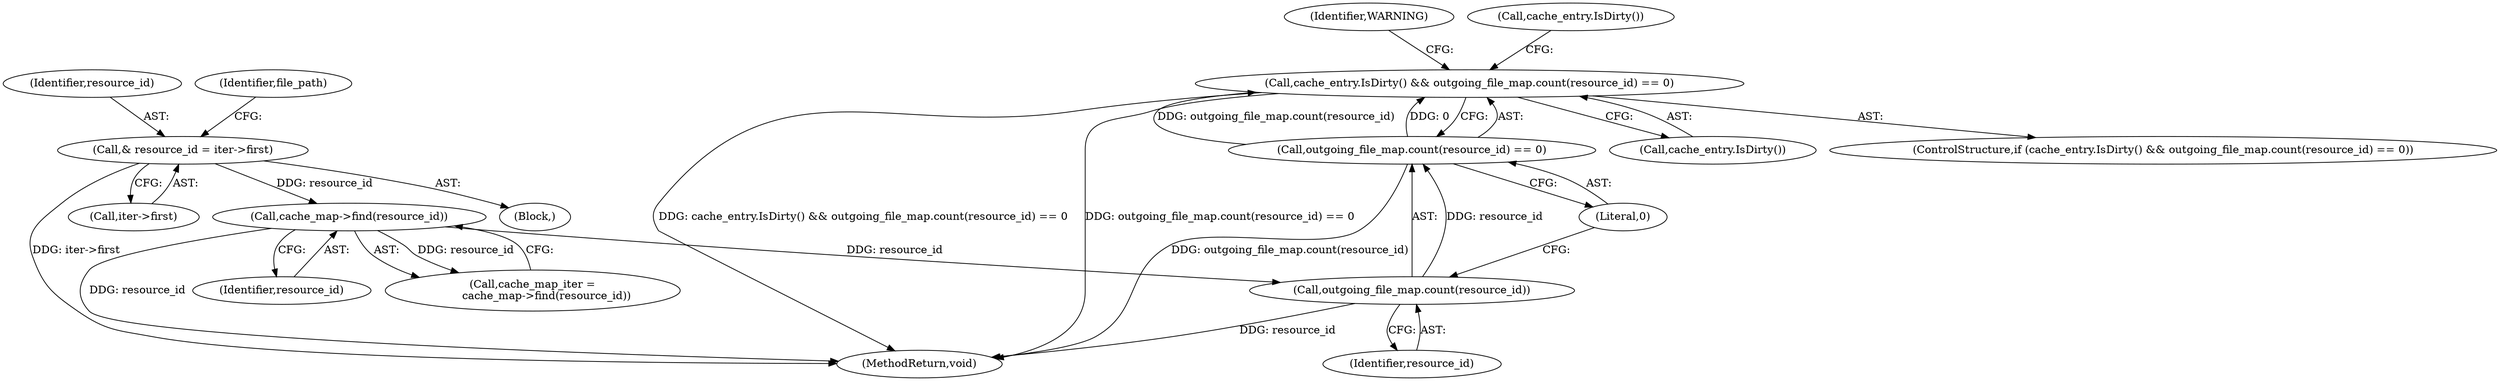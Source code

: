 digraph "1_Chrome_baef1ffd73db183ca50c854e1779ed7f6e5100a8_5@del" {
"1000145" [label="(Call,cache_entry.IsDirty() && outgoing_file_map.count(resource_id) == 0)"];
"1000147" [label="(Call,outgoing_file_map.count(resource_id) == 0)"];
"1000148" [label="(Call,outgoing_file_map.count(resource_id))"];
"1000131" [label="(Call,cache_map->find(resource_id))"];
"1000117" [label="(Call,& resource_id = iter->first)"];
"1000131" [label="(Call,cache_map->find(resource_id))"];
"1000115" [label="(Block,)"];
"1000150" [label="(Literal,0)"];
"1000181" [label="(MethodReturn,void)"];
"1000117" [label="(Call,& resource_id = iter->first)"];
"1000118" [label="(Identifier,resource_id)"];
"1000147" [label="(Call,outgoing_file_map.count(resource_id) == 0)"];
"1000154" [label="(Identifier,WARNING)"];
"1000148" [label="(Call,outgoing_file_map.count(resource_id))"];
"1000132" [label="(Identifier,resource_id)"];
"1000119" [label="(Call,iter->first)"];
"1000145" [label="(Call,cache_entry.IsDirty() && outgoing_file_map.count(resource_id) == 0)"];
"1000149" [label="(Identifier,resource_id)"];
"1000124" [label="(Identifier,file_path)"];
"1000146" [label="(Call,cache_entry.IsDirty())"];
"1000166" [label="(Call,cache_entry.IsDirty())"];
"1000144" [label="(ControlStructure,if (cache_entry.IsDirty() && outgoing_file_map.count(resource_id) == 0))"];
"1000129" [label="(Call,cache_map_iter =\n        cache_map->find(resource_id))"];
"1000145" -> "1000144"  [label="AST: "];
"1000145" -> "1000146"  [label="CFG: "];
"1000145" -> "1000147"  [label="CFG: "];
"1000146" -> "1000145"  [label="AST: "];
"1000147" -> "1000145"  [label="AST: "];
"1000154" -> "1000145"  [label="CFG: "];
"1000166" -> "1000145"  [label="CFG: "];
"1000145" -> "1000181"  [label="DDG: cache_entry.IsDirty() && outgoing_file_map.count(resource_id) == 0"];
"1000145" -> "1000181"  [label="DDG: outgoing_file_map.count(resource_id) == 0"];
"1000147" -> "1000145"  [label="DDG: outgoing_file_map.count(resource_id)"];
"1000147" -> "1000145"  [label="DDG: 0"];
"1000147" -> "1000150"  [label="CFG: "];
"1000148" -> "1000147"  [label="AST: "];
"1000150" -> "1000147"  [label="AST: "];
"1000147" -> "1000181"  [label="DDG: outgoing_file_map.count(resource_id)"];
"1000148" -> "1000147"  [label="DDG: resource_id"];
"1000148" -> "1000149"  [label="CFG: "];
"1000149" -> "1000148"  [label="AST: "];
"1000150" -> "1000148"  [label="CFG: "];
"1000148" -> "1000181"  [label="DDG: resource_id"];
"1000131" -> "1000148"  [label="DDG: resource_id"];
"1000131" -> "1000129"  [label="AST: "];
"1000131" -> "1000132"  [label="CFG: "];
"1000132" -> "1000131"  [label="AST: "];
"1000129" -> "1000131"  [label="CFG: "];
"1000131" -> "1000181"  [label="DDG: resource_id"];
"1000131" -> "1000129"  [label="DDG: resource_id"];
"1000117" -> "1000131"  [label="DDG: resource_id"];
"1000117" -> "1000115"  [label="AST: "];
"1000117" -> "1000119"  [label="CFG: "];
"1000118" -> "1000117"  [label="AST: "];
"1000119" -> "1000117"  [label="AST: "];
"1000124" -> "1000117"  [label="CFG: "];
"1000117" -> "1000181"  [label="DDG: iter->first"];
}
